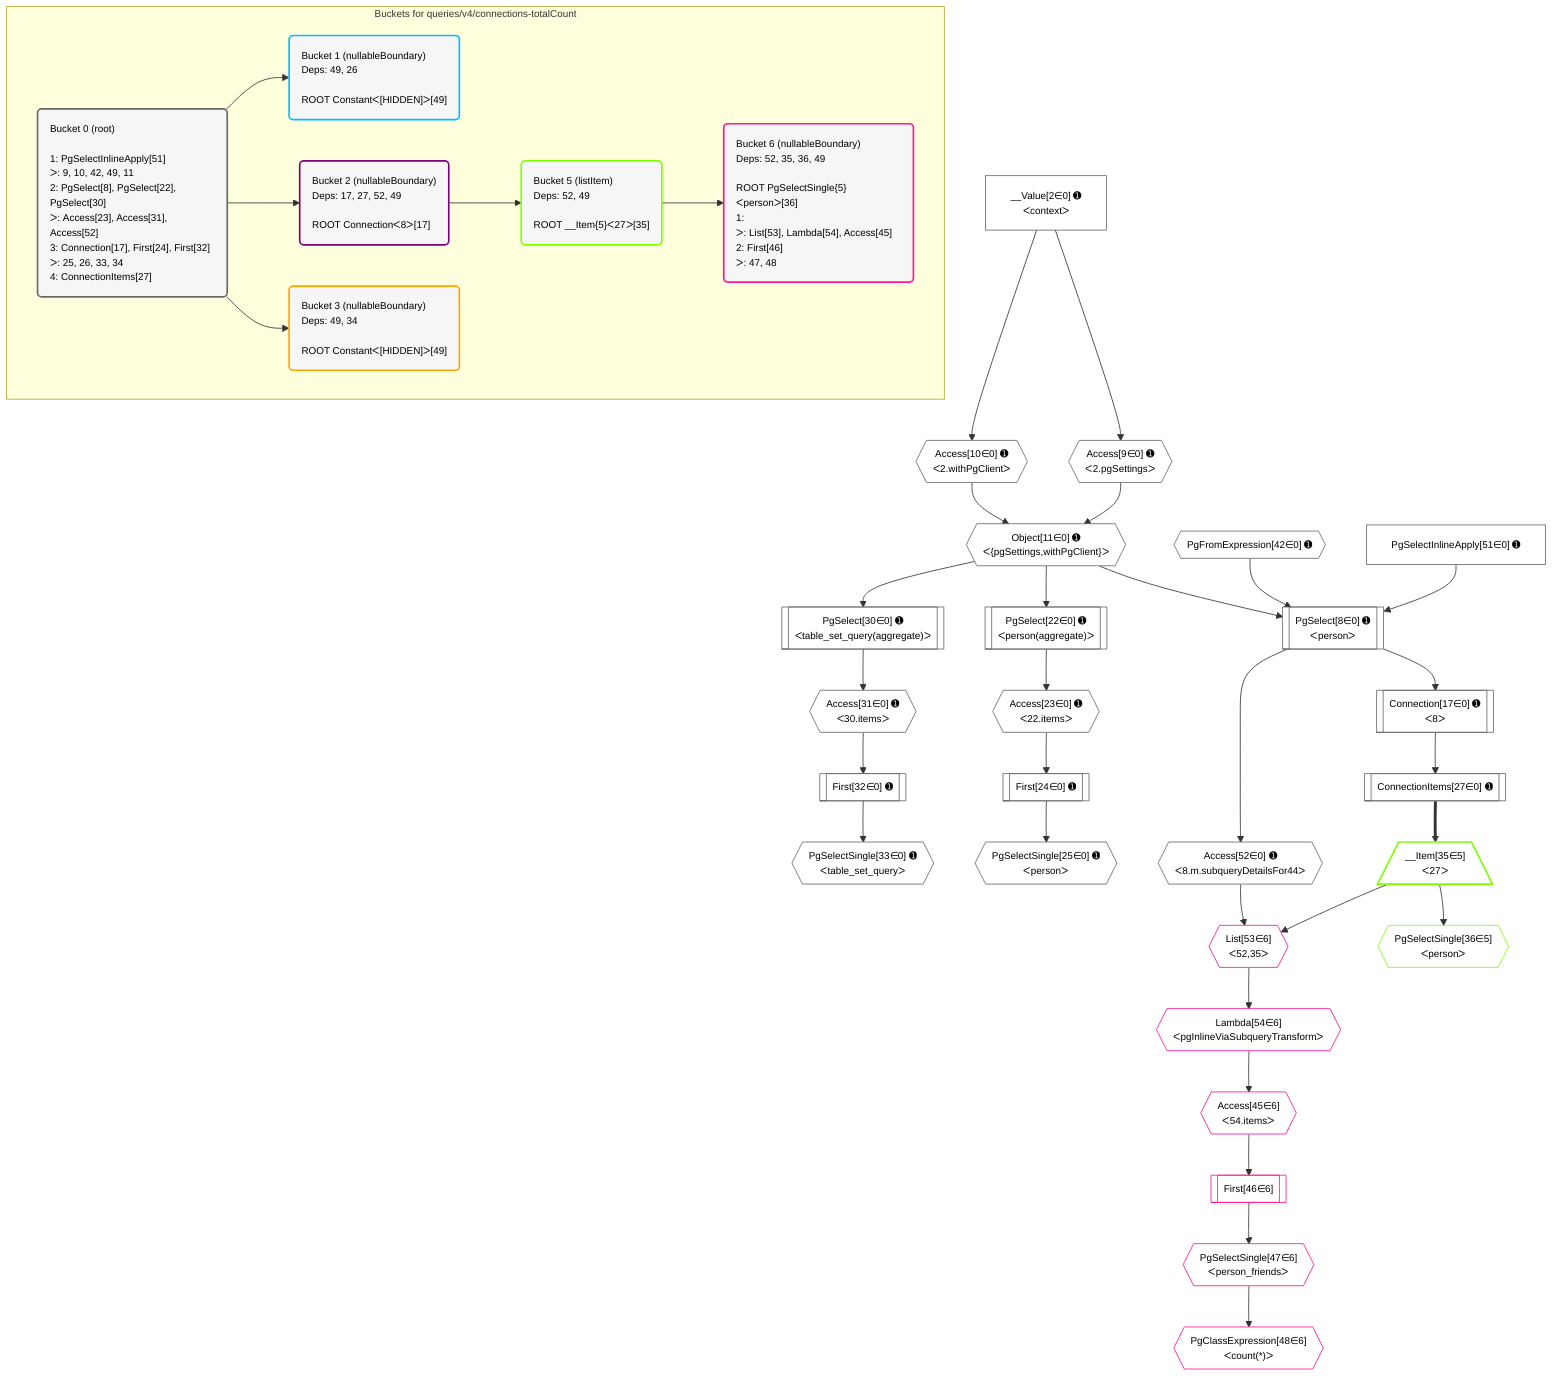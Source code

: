 %%{init: {'themeVariables': { 'fontSize': '12px'}}}%%
graph TD
    classDef path fill:#eee,stroke:#000,color:#000
    classDef plan fill:#fff,stroke-width:1px,color:#000
    classDef itemplan fill:#fff,stroke-width:2px,color:#000
    classDef unbatchedplan fill:#dff,stroke-width:1px,color:#000
    classDef sideeffectplan fill:#fcc,stroke-width:2px,color:#000
    classDef bucket fill:#f6f6f6,color:#000,stroke-width:2px,text-align:left

    subgraph "Buckets for queries/v4/connections-totalCount"
    Bucket0("Bucket 0 (root)<br /><br />1: PgSelectInlineApply[51]<br />ᐳ: 9, 10, 42, 49, 11<br />2: PgSelect[8], PgSelect[22], PgSelect[30]<br />ᐳ: Access[23], Access[31], Access[52]<br />3: Connection[17], First[24], First[32]<br />ᐳ: 25, 26, 33, 34<br />4: ConnectionItems[27]"):::bucket
    Bucket1("Bucket 1 (nullableBoundary)<br />Deps: 49, 26<br /><br />ROOT Constantᐸ[HIDDEN]ᐳ[49]"):::bucket
    Bucket2("Bucket 2 (nullableBoundary)<br />Deps: 17, 27, 52, 49<br /><br />ROOT Connectionᐸ8ᐳ[17]"):::bucket
    Bucket3("Bucket 3 (nullableBoundary)<br />Deps: 49, 34<br /><br />ROOT Constantᐸ[HIDDEN]ᐳ[49]"):::bucket
    Bucket5("Bucket 5 (listItem)<br />Deps: 52, 49<br /><br />ROOT __Item{5}ᐸ27ᐳ[35]"):::bucket
    Bucket6("Bucket 6 (nullableBoundary)<br />Deps: 52, 35, 36, 49<br /><br />ROOT PgSelectSingle{5}ᐸpersonᐳ[36]<br />1: <br />ᐳ: List[53], Lambda[54], Access[45]<br />2: First[46]<br />ᐳ: 47, 48"):::bucket
    end
    Bucket0 --> Bucket1 & Bucket2 & Bucket3
    Bucket2 --> Bucket5
    Bucket5 --> Bucket6

    %% plan dependencies
    PgSelect8[["PgSelect[8∈0] ➊<br />ᐸpersonᐳ"]]:::plan
    Object11{{"Object[11∈0] ➊<br />ᐸ{pgSettings,withPgClient}ᐳ"}}:::plan
    PgFromExpression42{{"PgFromExpression[42∈0] ➊"}}:::plan
    PgSelectInlineApply51["PgSelectInlineApply[51∈0] ➊"]:::plan
    Object11 & PgFromExpression42 & PgSelectInlineApply51 --> PgSelect8
    Access9{{"Access[9∈0] ➊<br />ᐸ2.pgSettingsᐳ"}}:::plan
    Access10{{"Access[10∈0] ➊<br />ᐸ2.withPgClientᐳ"}}:::plan
    Access9 & Access10 --> Object11
    __Value2["__Value[2∈0] ➊<br />ᐸcontextᐳ"]:::plan
    __Value2 --> Access9
    __Value2 --> Access10
    Connection17[["Connection[17∈0] ➊<br />ᐸ8ᐳ"]]:::plan
    PgSelect8 --> Connection17
    PgSelect22[["PgSelect[22∈0] ➊<br />ᐸperson(aggregate)ᐳ"]]:::plan
    Object11 --> PgSelect22
    Access23{{"Access[23∈0] ➊<br />ᐸ22.itemsᐳ"}}:::plan
    PgSelect22 --> Access23
    First24[["First[24∈0] ➊"]]:::plan
    Access23 --> First24
    PgSelectSingle25{{"PgSelectSingle[25∈0] ➊<br />ᐸpersonᐳ"}}:::plan
    First24 --> PgSelectSingle25
    ConnectionItems27[["ConnectionItems[27∈0] ➊"]]:::plan
    Connection17 --> ConnectionItems27
    PgSelect30[["PgSelect[30∈0] ➊<br />ᐸtable_set_query(aggregate)ᐳ"]]:::plan
    Object11 --> PgSelect30
    Access31{{"Access[31∈0] ➊<br />ᐸ30.itemsᐳ"}}:::plan
    PgSelect30 --> Access31
    First32[["First[32∈0] ➊"]]:::plan
    Access31 --> First32
    PgSelectSingle33{{"PgSelectSingle[33∈0] ➊<br />ᐸtable_set_queryᐳ"}}:::plan
    First32 --> PgSelectSingle33
    Access52{{"Access[52∈0] ➊<br />ᐸ8.m.subqueryDetailsFor44ᐳ"}}:::plan
    PgSelect8 --> Access52
    __Item35[/"__Item[35∈5]<br />ᐸ27ᐳ"\]:::itemplan
    ConnectionItems27 ==> __Item35
    PgSelectSingle36{{"PgSelectSingle[36∈5]<br />ᐸpersonᐳ"}}:::plan
    __Item35 --> PgSelectSingle36
    List53{{"List[53∈6]<br />ᐸ52,35ᐳ"}}:::plan
    Access52 & __Item35 --> List53
    Access45{{"Access[45∈6]<br />ᐸ54.itemsᐳ"}}:::plan
    Lambda54{{"Lambda[54∈6]<br />ᐸpgInlineViaSubqueryTransformᐳ"}}:::plan
    Lambda54 --> Access45
    First46[["First[46∈6]"]]:::plan
    Access45 --> First46
    PgSelectSingle47{{"PgSelectSingle[47∈6]<br />ᐸperson_friendsᐳ"}}:::plan
    First46 --> PgSelectSingle47
    PgClassExpression48{{"PgClassExpression[48∈6]<br />ᐸcount(*)ᐳ"}}:::plan
    PgSelectSingle47 --> PgClassExpression48
    List53 --> Lambda54

    %% define steps
    classDef bucket0 stroke:#696969
    class Bucket0,__Value2,PgSelect8,Access9,Access10,Object11,Connection17,PgSelect22,Access23,First24,PgSelectSingle25,ConnectionItems27,PgSelect30,Access31,First32,PgSelectSingle33,PgFromExpression42,PgSelectInlineApply51,Access52 bucket0
    classDef bucket1 stroke:#00bfff
    class Bucket1 bucket1
    classDef bucket2 stroke:#7f007f
    class Bucket2 bucket2
    classDef bucket3 stroke:#ffa500
    class Bucket3 bucket3
    classDef bucket5 stroke:#7fff00
    class Bucket5,__Item35,PgSelectSingle36 bucket5
    classDef bucket6 stroke:#ff1493
    class Bucket6,Access45,First46,PgSelectSingle47,PgClassExpression48,List53,Lambda54 bucket6